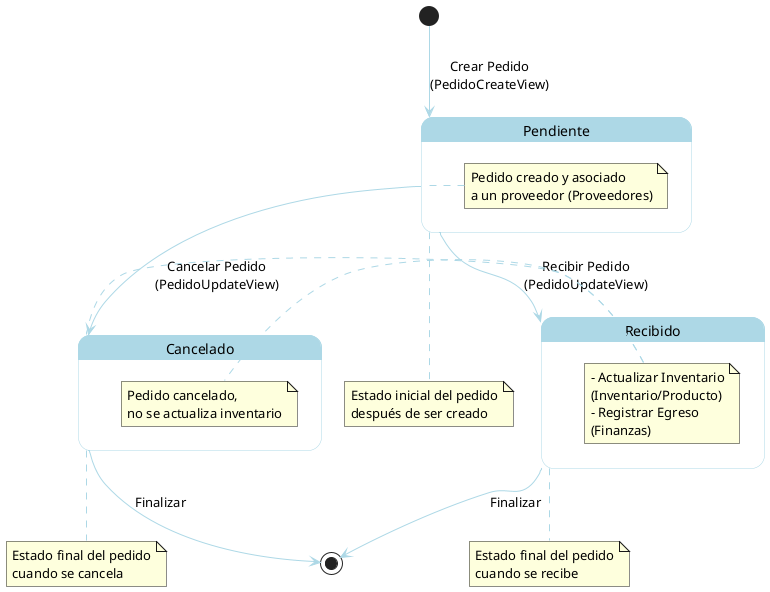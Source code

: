 @startuml
' Diagrama de Estados para el Ciclo de Vida de un Pedido (AutoGest S.L.)

' Configuración de Estilo con Tono Azul
skinparam shadowing false
skinparam state {
  BorderColor LightBlue
  BackgroundColor LightBlue
  FontColor Black
  ArrowColor LightBlue
}

' Estados
[*] --> Pendiente : Crear Pedido\n(PedidoCreateView)

state Pendiente {
  note right: Pedido creado y asociado\na un proveedor (Proveedores)
}

Pendiente --> Recibido : Recibir Pedido\n(PedidoUpdateView)
Pendiente --> Cancelado : Cancelar Pedido\n(PedidoUpdateView)

state Recibido {
  note right: - Actualizar Inventario\n(Inventario/Producto)\n- Registrar Egreso\n(Finanzas)
}

state Cancelado {
  note right: Pedido cancelado,\nno se actualiza inventario
}

Recibido --> [*] : Finalizar
Cancelado --> [*] : Finalizar

' Notas
note bottom of Pendiente: Estado inicial del pedido\ndespués de ser creado
note bottom of Recibido: Estado final del pedido\ncuando se recibe
note bottom of Cancelado: Estado final del pedido\ncuando se cancela

@enduml